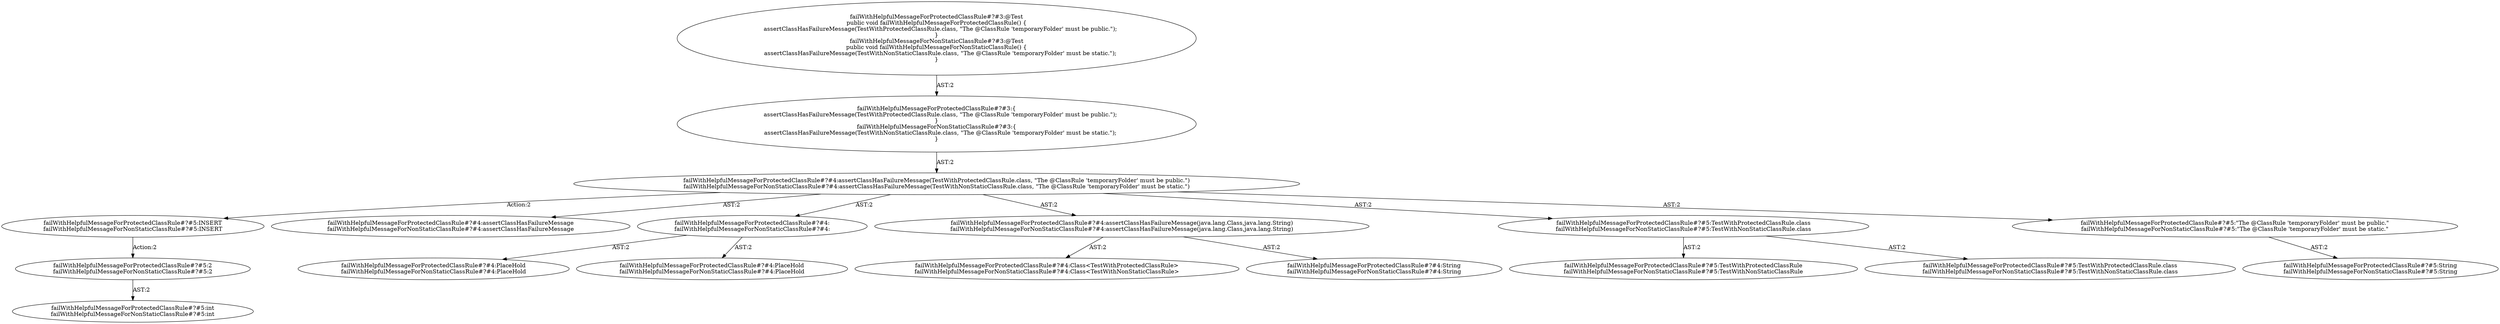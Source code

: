 digraph "Pattern" {
0 [label="failWithHelpfulMessageForProtectedClassRule#?#5:INSERT
failWithHelpfulMessageForNonStaticClassRule#?#5:INSERT" shape=ellipse]
1 [label="failWithHelpfulMessageForProtectedClassRule#?#4:assertClassHasFailureMessage(TestWithProtectedClassRule.class, \"The @ClassRule 'temporaryFolder' must be public.\")
failWithHelpfulMessageForNonStaticClassRule#?#4:assertClassHasFailureMessage(TestWithNonStaticClassRule.class, \"The @ClassRule 'temporaryFolder' must be static.\")" shape=ellipse]
2 [label="failWithHelpfulMessageForProtectedClassRule#?#3:\{
    assertClassHasFailureMessage(TestWithProtectedClassRule.class, \"The @ClassRule 'temporaryFolder' must be public.\");
\}
failWithHelpfulMessageForNonStaticClassRule#?#3:\{
    assertClassHasFailureMessage(TestWithNonStaticClassRule.class, \"The @ClassRule 'temporaryFolder' must be static.\");
\}" shape=ellipse]
3 [label="failWithHelpfulMessageForProtectedClassRule#?#3:@Test
public void failWithHelpfulMessageForProtectedClassRule() \{
    assertClassHasFailureMessage(TestWithProtectedClassRule.class, \"The @ClassRule 'temporaryFolder' must be public.\");
\}
failWithHelpfulMessageForNonStaticClassRule#?#3:@Test
public void failWithHelpfulMessageForNonStaticClassRule() \{
    assertClassHasFailureMessage(TestWithNonStaticClassRule.class, \"The @ClassRule 'temporaryFolder' must be static.\");
\}" shape=ellipse]
4 [label="failWithHelpfulMessageForProtectedClassRule#?#4:assertClassHasFailureMessage
failWithHelpfulMessageForNonStaticClassRule#?#4:assertClassHasFailureMessage" shape=ellipse]
5 [label="failWithHelpfulMessageForProtectedClassRule#?#4:
failWithHelpfulMessageForNonStaticClassRule#?#4:" shape=ellipse]
6 [label="failWithHelpfulMessageForProtectedClassRule#?#4:PlaceHold
failWithHelpfulMessageForNonStaticClassRule#?#4:PlaceHold" shape=ellipse]
7 [label="failWithHelpfulMessageForProtectedClassRule#?#4:PlaceHold
failWithHelpfulMessageForNonStaticClassRule#?#4:PlaceHold" shape=ellipse]
8 [label="failWithHelpfulMessageForProtectedClassRule#?#4:assertClassHasFailureMessage(java.lang.Class,java.lang.String)
failWithHelpfulMessageForNonStaticClassRule#?#4:assertClassHasFailureMessage(java.lang.Class,java.lang.String)" shape=ellipse]
9 [label="failWithHelpfulMessageForProtectedClassRule#?#4:Class<TestWithProtectedClassRule>
failWithHelpfulMessageForNonStaticClassRule#?#4:Class<TestWithNonStaticClassRule>" shape=ellipse]
10 [label="failWithHelpfulMessageForProtectedClassRule#?#4:String
failWithHelpfulMessageForNonStaticClassRule#?#4:String" shape=ellipse]
11 [label="failWithHelpfulMessageForProtectedClassRule#?#5:TestWithProtectedClassRule.class
failWithHelpfulMessageForNonStaticClassRule#?#5:TestWithNonStaticClassRule.class" shape=ellipse]
12 [label="failWithHelpfulMessageForProtectedClassRule#?#5:TestWithProtectedClassRule
failWithHelpfulMessageForNonStaticClassRule#?#5:TestWithNonStaticClassRule" shape=ellipse]
13 [label="failWithHelpfulMessageForProtectedClassRule#?#5:TestWithProtectedClassRule.class
failWithHelpfulMessageForNonStaticClassRule#?#5:TestWithNonStaticClassRule.class" shape=ellipse]
14 [label="failWithHelpfulMessageForProtectedClassRule#?#5:\"The @ClassRule 'temporaryFolder' must be public.\"
failWithHelpfulMessageForNonStaticClassRule#?#5:\"The @ClassRule 'temporaryFolder' must be static.\"" shape=ellipse]
15 [label="failWithHelpfulMessageForProtectedClassRule#?#5:String
failWithHelpfulMessageForNonStaticClassRule#?#5:String" shape=ellipse]
16 [label="failWithHelpfulMessageForProtectedClassRule#?#5:2
failWithHelpfulMessageForNonStaticClassRule#?#5:2" shape=ellipse]
17 [label="failWithHelpfulMessageForProtectedClassRule#?#5:int
failWithHelpfulMessageForNonStaticClassRule#?#5:int" shape=ellipse]
0 -> 16 [label="Action:2"];
1 -> 0 [label="Action:2"];
1 -> 4 [label="AST:2"];
1 -> 5 [label="AST:2"];
1 -> 8 [label="AST:2"];
1 -> 11 [label="AST:2"];
1 -> 14 [label="AST:2"];
2 -> 1 [label="AST:2"];
3 -> 2 [label="AST:2"];
5 -> 6 [label="AST:2"];
5 -> 7 [label="AST:2"];
8 -> 9 [label="AST:2"];
8 -> 10 [label="AST:2"];
11 -> 12 [label="AST:2"];
11 -> 13 [label="AST:2"];
14 -> 15 [label="AST:2"];
16 -> 17 [label="AST:2"];
}
